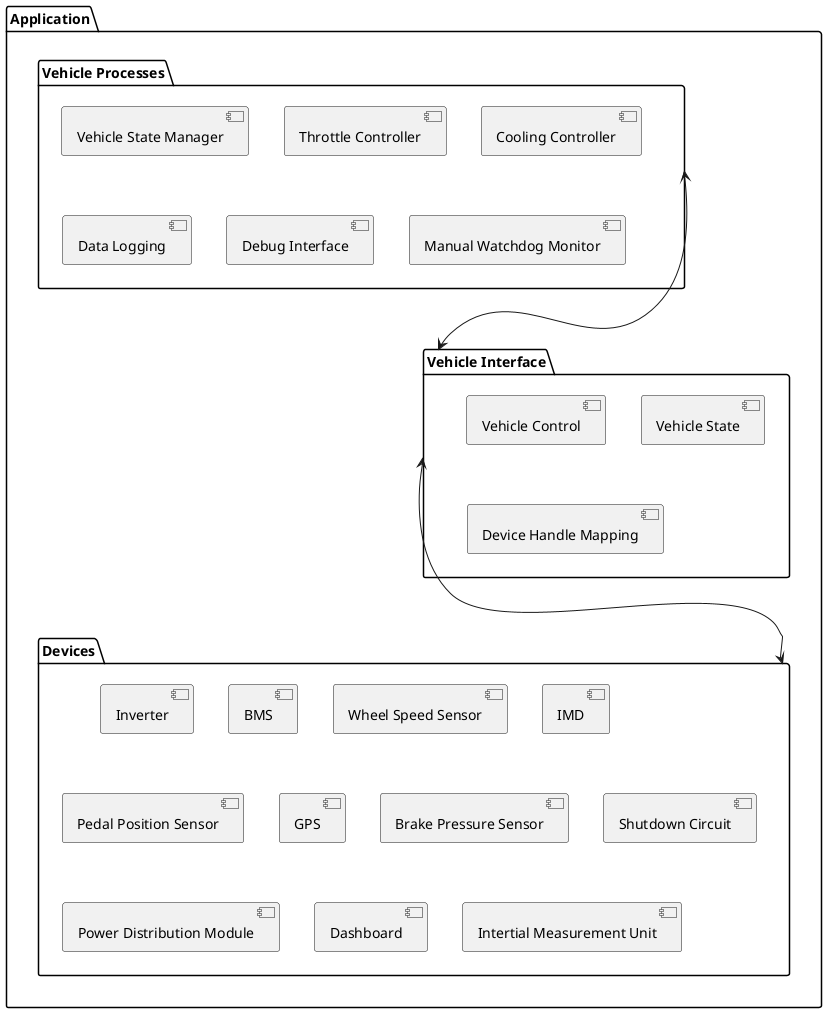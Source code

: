 @startuml

package "Application" {
	package "Vehicle Processes" as VP {
		component [Vehicle State Manager] as VSM
		component [Throttle Controller] as ThrottleControl
		component [Cooling Controller] as CoolingControl
		component [Data Logging] as DataLogging
		component [Debug Interface] as Debug
		component [Manual Watchdog Monitor] as ManualWDG
	}
	package "Vehicle Interface" as VI {
		component [Vehicle Control] as VehicleControl
		component [Vehicle State] as VehicleState
		component [Device Handle Mapping] as Mapping
	}
	package "Devices" as Dev {
		component [Inverter] as Inverter
		component [BMS] as BMS
		component [Wheel Speed Sensor] as WheelSpeed
		component [IMD] as IMD
		component [Pedal Position Sensor] as Pedal
		component [GPS] as GPS
		component [Brake Pressure Sensor] as BPS
		component [Shutdown Circuit] as SDC
		component [Power Distribution Module] as PDM
		component [Dashboard] as Dash
		component [Intertial Measurement Unit] as IMU
	}
}

VP <----> VI
VI <----> Dev

@enduml
